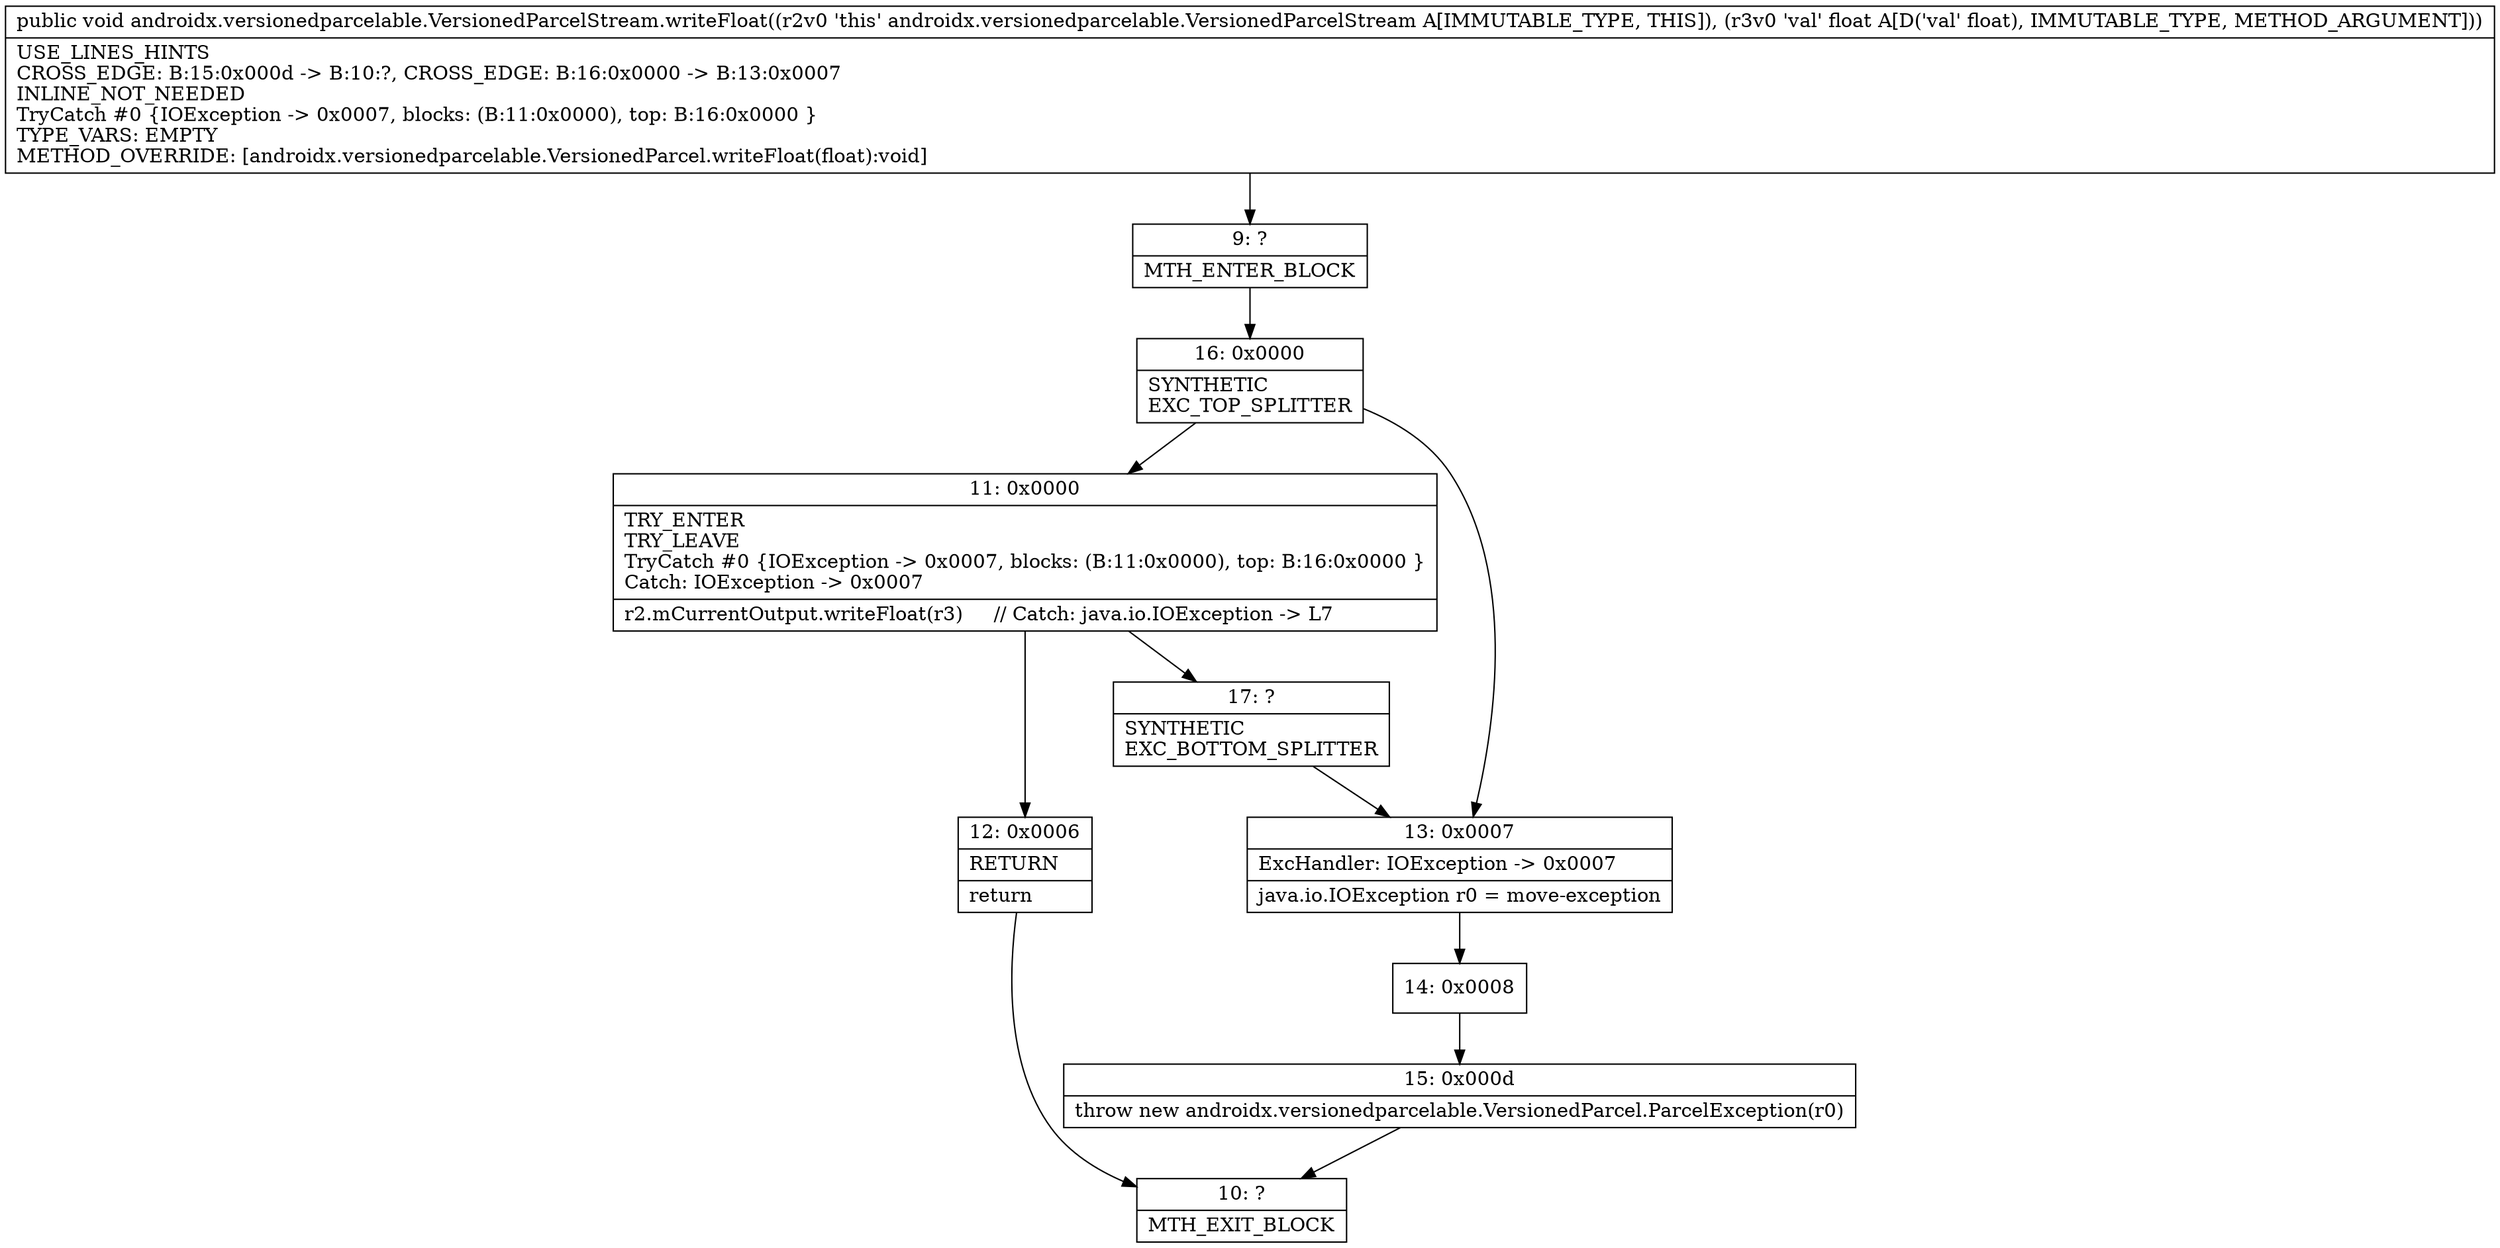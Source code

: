 digraph "CFG forandroidx.versionedparcelable.VersionedParcelStream.writeFloat(F)V" {
Node_9 [shape=record,label="{9\:\ ?|MTH_ENTER_BLOCK\l}"];
Node_16 [shape=record,label="{16\:\ 0x0000|SYNTHETIC\lEXC_TOP_SPLITTER\l}"];
Node_11 [shape=record,label="{11\:\ 0x0000|TRY_ENTER\lTRY_LEAVE\lTryCatch #0 \{IOException \-\> 0x0007, blocks: (B:11:0x0000), top: B:16:0x0000 \}\lCatch: IOException \-\> 0x0007\l|r2.mCurrentOutput.writeFloat(r3)     \/\/ Catch: java.io.IOException \-\> L7\l}"];
Node_12 [shape=record,label="{12\:\ 0x0006|RETURN\l|return\l}"];
Node_10 [shape=record,label="{10\:\ ?|MTH_EXIT_BLOCK\l}"];
Node_17 [shape=record,label="{17\:\ ?|SYNTHETIC\lEXC_BOTTOM_SPLITTER\l}"];
Node_13 [shape=record,label="{13\:\ 0x0007|ExcHandler: IOException \-\> 0x0007\l|java.io.IOException r0 = move\-exception\l}"];
Node_14 [shape=record,label="{14\:\ 0x0008}"];
Node_15 [shape=record,label="{15\:\ 0x000d|throw new androidx.versionedparcelable.VersionedParcel.ParcelException(r0)\l}"];
MethodNode[shape=record,label="{public void androidx.versionedparcelable.VersionedParcelStream.writeFloat((r2v0 'this' androidx.versionedparcelable.VersionedParcelStream A[IMMUTABLE_TYPE, THIS]), (r3v0 'val' float A[D('val' float), IMMUTABLE_TYPE, METHOD_ARGUMENT]))  | USE_LINES_HINTS\lCROSS_EDGE: B:15:0x000d \-\> B:10:?, CROSS_EDGE: B:16:0x0000 \-\> B:13:0x0007\lINLINE_NOT_NEEDED\lTryCatch #0 \{IOException \-\> 0x0007, blocks: (B:11:0x0000), top: B:16:0x0000 \}\lTYPE_VARS: EMPTY\lMETHOD_OVERRIDE: [androidx.versionedparcelable.VersionedParcel.writeFloat(float):void]\l}"];
MethodNode -> Node_9;Node_9 -> Node_16;
Node_16 -> Node_11;
Node_16 -> Node_13;
Node_11 -> Node_12;
Node_11 -> Node_17;
Node_12 -> Node_10;
Node_17 -> Node_13;
Node_13 -> Node_14;
Node_14 -> Node_15;
Node_15 -> Node_10;
}

